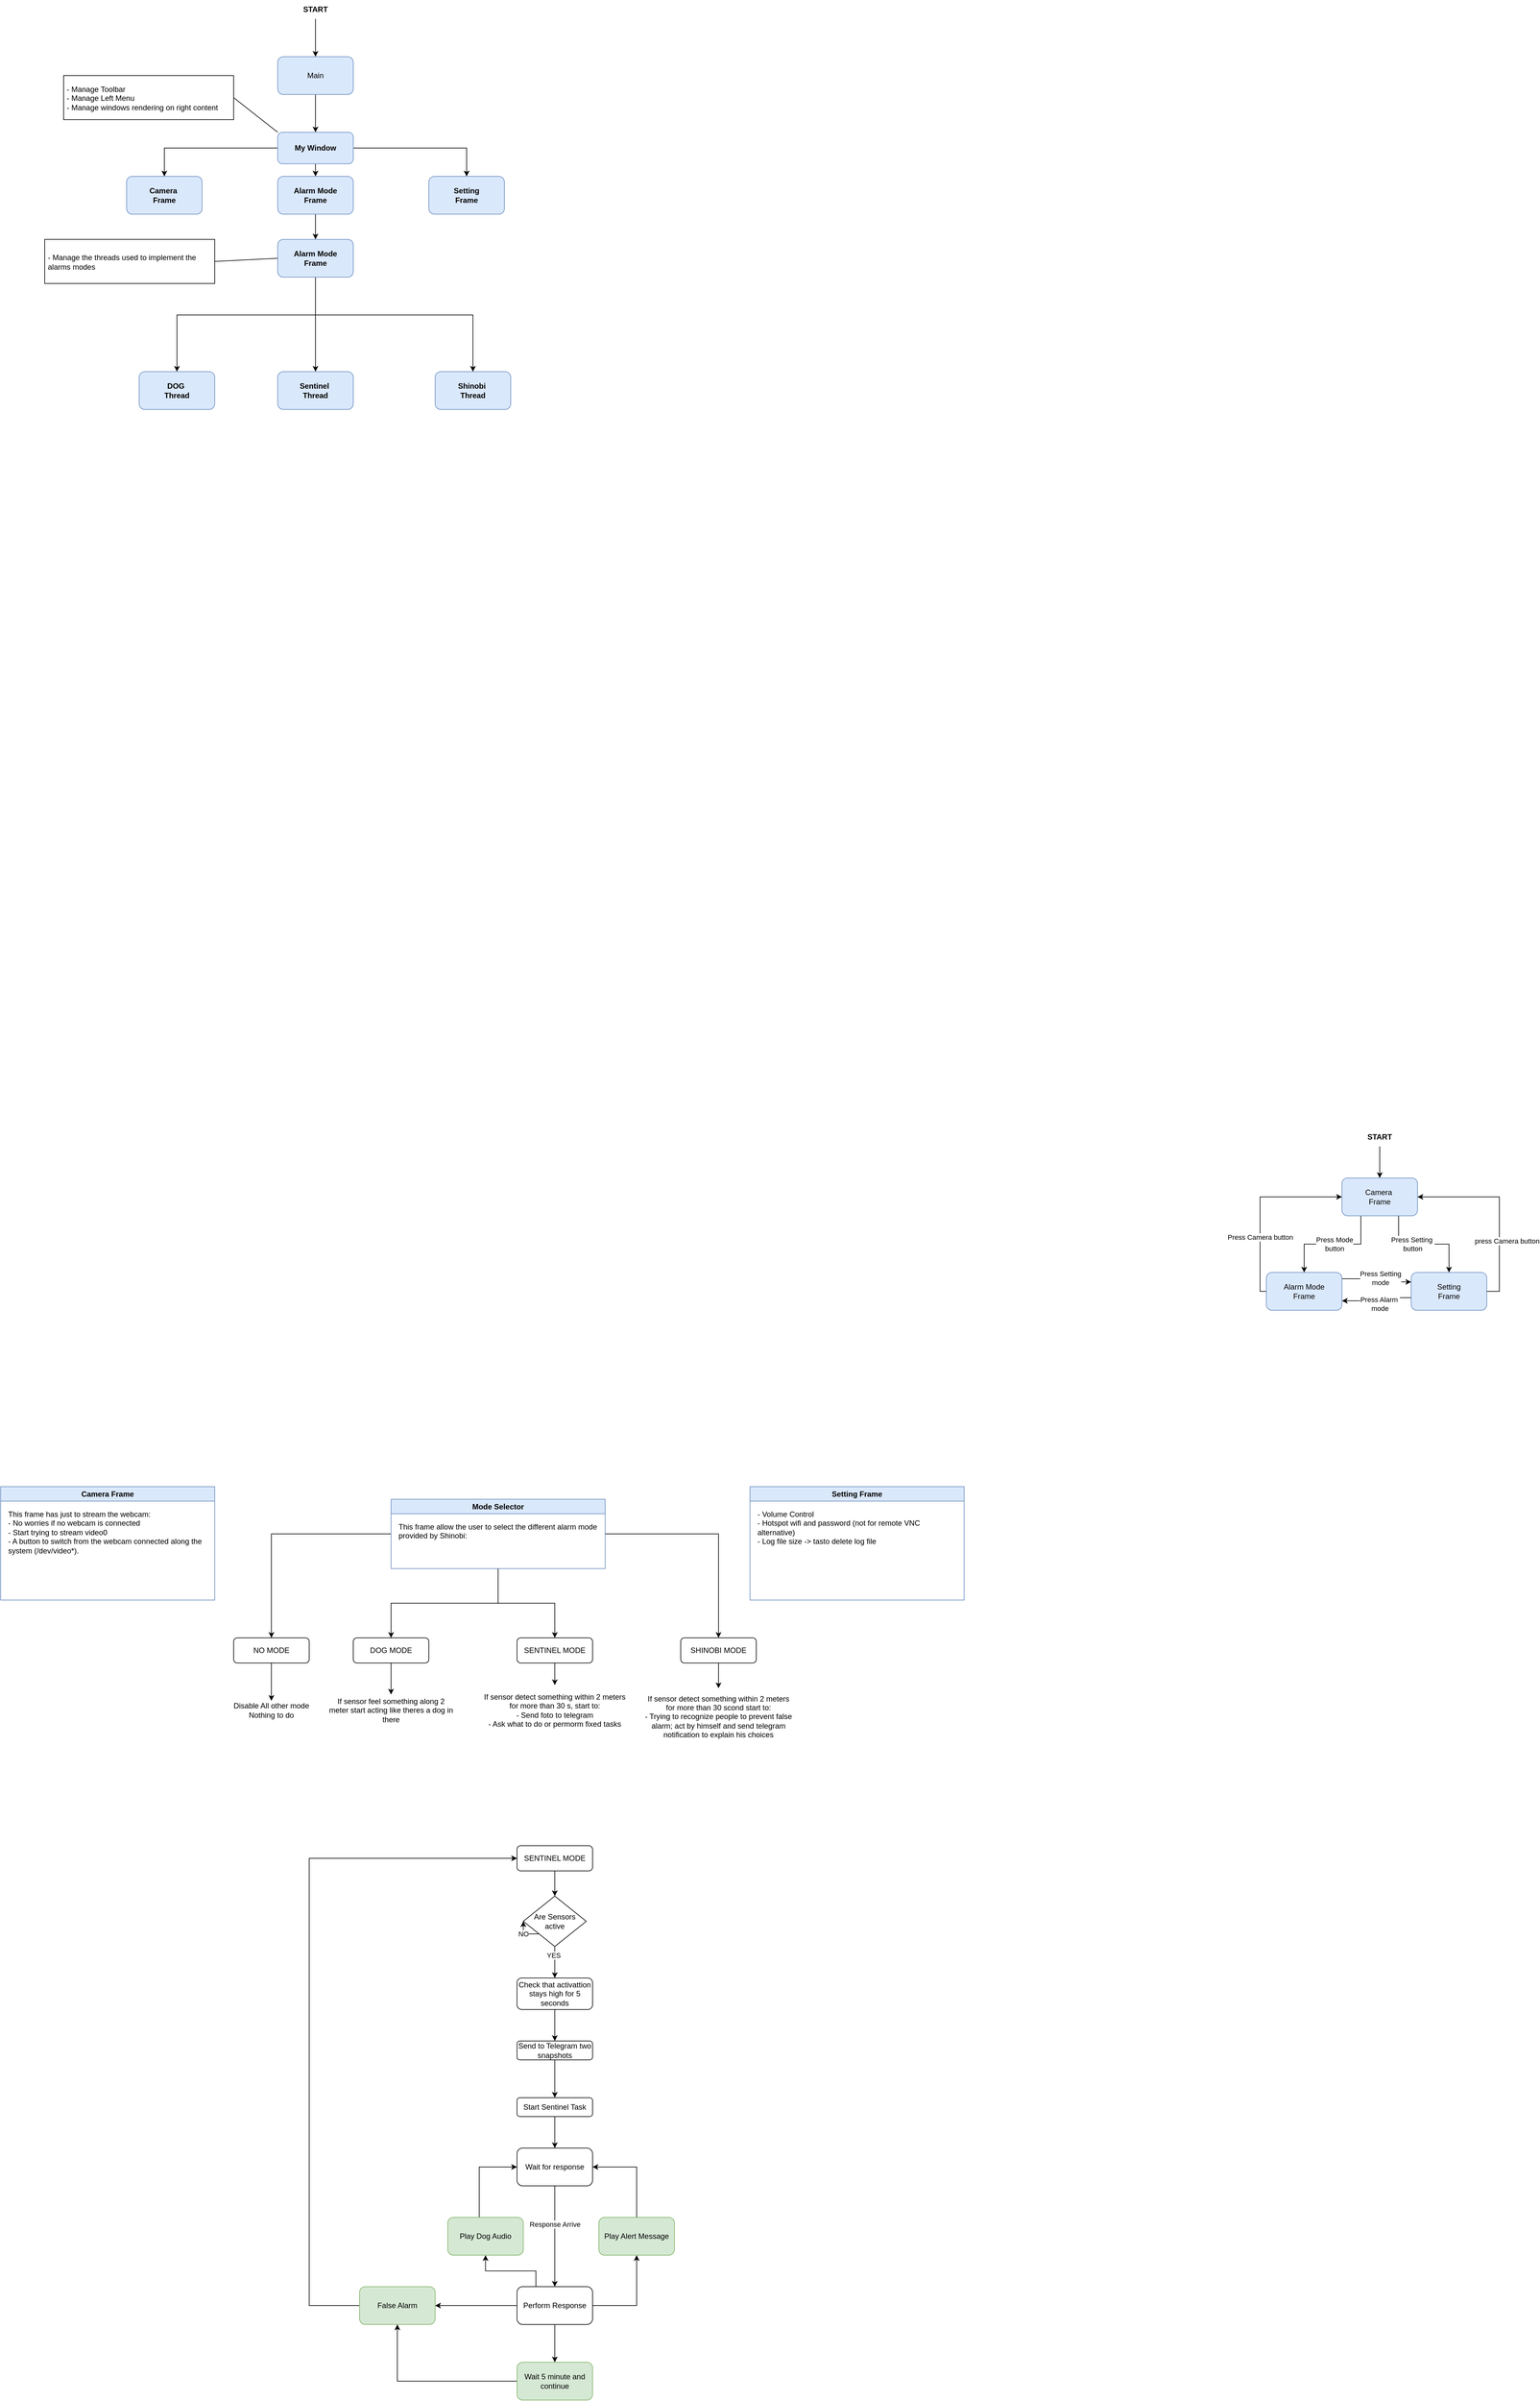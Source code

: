 <mxfile version="26.2.12">
  <diagram name="Page-1" id="ZCRHmxUp7qXE9HKA1dkY">
    <mxGraphModel dx="2437" dy="3054" grid="1" gridSize="10" guides="1" tooltips="1" connect="1" arrows="1" fold="1" page="1" pageScale="1" pageWidth="850" pageHeight="1100" math="0" shadow="0">
      <root>
        <mxCell id="0" />
        <mxCell id="1" parent="0" />
        <mxCell id="Lg3aBeJ_nyOV5X6SMWgB-1" value="" style="endArrow=classic;html=1;rounded=0;entryX=0.5;entryY=0;entryDx=0;entryDy=0;exitX=0.5;exitY=1;exitDx=0;exitDy=0;" parent="1" source="Lg3aBeJ_nyOV5X6SMWgB-8" target="Lg3aBeJ_nyOV5X6SMWgB-2" edge="1">
          <mxGeometry width="50" height="50" relative="1" as="geometry">
            <mxPoint x="1720" y="140" as="sourcePoint" />
            <mxPoint x="1720" y="230" as="targetPoint" />
          </mxGeometry>
        </mxCell>
        <mxCell id="Lg3aBeJ_nyOV5X6SMWgB-4" value="" style="edgeStyle=orthogonalEdgeStyle;rounded=0;orthogonalLoop=1;jettySize=auto;html=1;exitX=0.25;exitY=1;exitDx=0;exitDy=0;" parent="1" source="Lg3aBeJ_nyOV5X6SMWgB-2" target="Lg3aBeJ_nyOV5X6SMWgB-3" edge="1">
          <mxGeometry relative="1" as="geometry" />
        </mxCell>
        <mxCell id="Lg3aBeJ_nyOV5X6SMWgB-5" value="Press Mode&lt;div&gt;button&lt;/div&gt;" style="edgeLabel;html=1;align=center;verticalAlign=middle;resizable=0;points=[];" parent="Lg3aBeJ_nyOV5X6SMWgB-4" vertex="1" connectable="0">
          <mxGeometry x="0.09" y="3" relative="1" as="geometry">
            <mxPoint x="11" y="-3" as="offset" />
          </mxGeometry>
        </mxCell>
        <mxCell id="Lg3aBeJ_nyOV5X6SMWgB-11" value="" style="edgeStyle=orthogonalEdgeStyle;rounded=0;orthogonalLoop=1;jettySize=auto;html=1;entryX=0.5;entryY=0;entryDx=0;entryDy=0;exitX=0.75;exitY=1;exitDx=0;exitDy=0;" parent="1" source="Lg3aBeJ_nyOV5X6SMWgB-2" target="Lg3aBeJ_nyOV5X6SMWgB-10" edge="1">
          <mxGeometry relative="1" as="geometry">
            <mxPoint x="1782" y="250" as="sourcePoint" />
            <mxPoint x="1892" y="250" as="targetPoint" />
          </mxGeometry>
        </mxCell>
        <mxCell id="Lg3aBeJ_nyOV5X6SMWgB-12" value="Press Setting&amp;nbsp;&lt;div&gt;button&lt;/div&gt;" style="edgeLabel;html=1;align=center;verticalAlign=middle;resizable=0;points=[];" parent="Lg3aBeJ_nyOV5X6SMWgB-11" vertex="1" connectable="0">
          <mxGeometry x="-0.379" relative="1" as="geometry">
            <mxPoint x="14" as="offset" />
          </mxGeometry>
        </mxCell>
        <mxCell id="Lg3aBeJ_nyOV5X6SMWgB-2" value="Camera&amp;nbsp;&lt;div&gt;Frame&lt;/div&gt;" style="rounded=1;whiteSpace=wrap;html=1;fillColor=#dae8fc;strokeColor=#6c8ebf;" parent="1" vertex="1">
          <mxGeometry x="1660" y="220" width="120" height="60" as="geometry" />
        </mxCell>
        <mxCell id="Lg3aBeJ_nyOV5X6SMWgB-6" style="edgeStyle=orthogonalEdgeStyle;rounded=0;orthogonalLoop=1;jettySize=auto;html=1;entryX=0;entryY=0.5;entryDx=0;entryDy=0;exitX=0;exitY=0.5;exitDx=0;exitDy=0;" parent="1" source="Lg3aBeJ_nyOV5X6SMWgB-3" target="Lg3aBeJ_nyOV5X6SMWgB-2" edge="1">
          <mxGeometry relative="1" as="geometry">
            <Array as="points">
              <mxPoint x="1530" y="400" />
              <mxPoint x="1530" y="250" />
            </Array>
          </mxGeometry>
        </mxCell>
        <mxCell id="Lg3aBeJ_nyOV5X6SMWgB-7" value="Press Camera button" style="edgeLabel;html=1;align=center;verticalAlign=middle;resizable=0;points=[];" parent="Lg3aBeJ_nyOV5X6SMWgB-6" vertex="1" connectable="0">
          <mxGeometry x="-0.186" relative="1" as="geometry">
            <mxPoint y="22" as="offset" />
          </mxGeometry>
        </mxCell>
        <mxCell id="Lg3aBeJ_nyOV5X6SMWgB-16" style="edgeStyle=orthogonalEdgeStyle;rounded=0;orthogonalLoop=1;jettySize=auto;html=1;entryX=0;entryY=0.25;entryDx=0;entryDy=0;" parent="1" source="Lg3aBeJ_nyOV5X6SMWgB-3" target="Lg3aBeJ_nyOV5X6SMWgB-10" edge="1">
          <mxGeometry relative="1" as="geometry">
            <Array as="points">
              <mxPoint x="1725" y="380" />
              <mxPoint x="1725" y="385" />
            </Array>
          </mxGeometry>
        </mxCell>
        <mxCell id="Lg3aBeJ_nyOV5X6SMWgB-18" value="Press Setting&lt;div&gt;mode&lt;/div&gt;" style="edgeLabel;html=1;align=center;verticalAlign=middle;resizable=0;points=[];" parent="Lg3aBeJ_nyOV5X6SMWgB-16" vertex="1" connectable="0">
          <mxGeometry x="-0.348" y="1" relative="1" as="geometry">
            <mxPoint x="23" as="offset" />
          </mxGeometry>
        </mxCell>
        <mxCell id="Lg3aBeJ_nyOV5X6SMWgB-3" value="Alarm&amp;nbsp;&lt;span style=&quot;background-color: transparent; color: light-dark(rgb(0, 0, 0), rgb(255, 255, 255));&quot;&gt;Mode&lt;/span&gt;&lt;div&gt;Frame&lt;/div&gt;" style="whiteSpace=wrap;html=1;rounded=1;fillColor=#dae8fc;strokeColor=#6c8ebf;" parent="1" vertex="1">
          <mxGeometry x="1540" y="370" width="120" height="60" as="geometry" />
        </mxCell>
        <mxCell id="Lg3aBeJ_nyOV5X6SMWgB-8" value="START" style="text;html=1;align=center;verticalAlign=middle;whiteSpace=wrap;rounded=0;glass=0;labelBackgroundColor=none;labelBorderColor=none;textShadow=0;fontStyle=1" parent="1" vertex="1">
          <mxGeometry x="1690" y="140" width="60" height="30" as="geometry" />
        </mxCell>
        <mxCell id="Lg3aBeJ_nyOV5X6SMWgB-17" style="edgeStyle=orthogonalEdgeStyle;rounded=0;orthogonalLoop=1;jettySize=auto;html=1;entryX=1;entryY=0.75;entryDx=0;entryDy=0;" parent="1" source="Lg3aBeJ_nyOV5X6SMWgB-10" target="Lg3aBeJ_nyOV5X6SMWgB-3" edge="1">
          <mxGeometry relative="1" as="geometry">
            <Array as="points">
              <mxPoint x="1725" y="410" />
              <mxPoint x="1725" y="415" />
            </Array>
          </mxGeometry>
        </mxCell>
        <mxCell id="Lg3aBeJ_nyOV5X6SMWgB-19" value="Press Alarm&amp;nbsp;&lt;div&gt;mode&lt;/div&gt;" style="edgeLabel;html=1;align=center;verticalAlign=middle;resizable=0;points=[];" parent="Lg3aBeJ_nyOV5X6SMWgB-17" vertex="1" connectable="0">
          <mxGeometry x="0.493" y="-1" relative="1" as="geometry">
            <mxPoint x="31" y="6" as="offset" />
          </mxGeometry>
        </mxCell>
        <mxCell id="Lg3aBeJ_nyOV5X6SMWgB-10" value="Setting&lt;div&gt;Frame&lt;/div&gt;" style="rounded=1;whiteSpace=wrap;html=1;fillColor=#dae8fc;strokeColor=#6c8ebf;" parent="1" vertex="1">
          <mxGeometry x="1770" y="370" width="120" height="60" as="geometry" />
        </mxCell>
        <mxCell id="Lg3aBeJ_nyOV5X6SMWgB-14" style="edgeStyle=orthogonalEdgeStyle;rounded=0;orthogonalLoop=1;jettySize=auto;html=1;entryX=1;entryY=0.75;entryDx=0;entryDy=0;exitX=1;exitY=0.5;exitDx=0;exitDy=0;" parent="1" source="Lg3aBeJ_nyOV5X6SMWgB-10" edge="1">
          <mxGeometry relative="1" as="geometry">
            <mxPoint x="1900" y="385.0" as="sourcePoint" />
            <mxPoint x="1780" y="250" as="targetPoint" />
            <Array as="points">
              <mxPoint x="1910" y="400" />
              <mxPoint x="1910" y="250" />
            </Array>
          </mxGeometry>
        </mxCell>
        <mxCell id="Lg3aBeJ_nyOV5X6SMWgB-15" value="press Camera button" style="edgeLabel;html=1;align=center;verticalAlign=middle;resizable=0;points=[];" parent="Lg3aBeJ_nyOV5X6SMWgB-14" vertex="1" connectable="0">
          <mxGeometry x="0.45" y="-1" relative="1" as="geometry">
            <mxPoint x="59" y="71" as="offset" />
          </mxGeometry>
        </mxCell>
        <mxCell id="Lg3aBeJ_nyOV5X6SMWgB-26" value="Camera Frame" style="swimlane;whiteSpace=wrap;html=1;fillColor=#dae8fc;strokeColor=#6c8ebf;" parent="1" vertex="1">
          <mxGeometry x="-470" y="710" width="340" height="180" as="geometry" />
        </mxCell>
        <mxCell id="Lg3aBeJ_nyOV5X6SMWgB-31" value="This frame has just to stream the webcam:&lt;div&gt;- No worries if no webcam is connected&lt;/div&gt;&lt;div&gt;- Start trying to stream video0&lt;/div&gt;&lt;div&gt;- A button to switch from the webcam connected along the system (/dev/video*).&lt;/div&gt;" style="text;html=1;whiteSpace=wrap;overflow=hidden;rounded=0;" parent="Lg3aBeJ_nyOV5X6SMWgB-26" vertex="1">
          <mxGeometry x="10" y="30" width="320" height="140" as="geometry" />
        </mxCell>
        <mxCell id="Lg3aBeJ_nyOV5X6SMWgB-41" style="edgeStyle=orthogonalEdgeStyle;rounded=0;orthogonalLoop=1;jettySize=auto;html=1;entryX=0.5;entryY=0;entryDx=0;entryDy=0;" parent="1" source="Lg3aBeJ_nyOV5X6SMWgB-33" target="Lg3aBeJ_nyOV5X6SMWgB-37" edge="1">
          <mxGeometry relative="1" as="geometry" />
        </mxCell>
        <mxCell id="Lg3aBeJ_nyOV5X6SMWgB-42" style="edgeStyle=orthogonalEdgeStyle;rounded=0;orthogonalLoop=1;jettySize=auto;html=1;entryX=0.5;entryY=0;entryDx=0;entryDy=0;" parent="1" source="Lg3aBeJ_nyOV5X6SMWgB-33" target="Lg3aBeJ_nyOV5X6SMWgB-38" edge="1">
          <mxGeometry relative="1" as="geometry" />
        </mxCell>
        <mxCell id="Lg3aBeJ_nyOV5X6SMWgB-43" style="edgeStyle=orthogonalEdgeStyle;rounded=0;orthogonalLoop=1;jettySize=auto;html=1;entryX=0.5;entryY=0;entryDx=0;entryDy=0;" parent="1" source="Lg3aBeJ_nyOV5X6SMWgB-33" target="Lg3aBeJ_nyOV5X6SMWgB-39" edge="1">
          <mxGeometry relative="1" as="geometry" />
        </mxCell>
        <mxCell id="Lg3aBeJ_nyOV5X6SMWgB-44" style="edgeStyle=orthogonalEdgeStyle;rounded=0;orthogonalLoop=1;jettySize=auto;html=1;entryX=0.5;entryY=0;entryDx=0;entryDy=0;" parent="1" source="Lg3aBeJ_nyOV5X6SMWgB-33" target="Lg3aBeJ_nyOV5X6SMWgB-40" edge="1">
          <mxGeometry relative="1" as="geometry" />
        </mxCell>
        <mxCell id="Lg3aBeJ_nyOV5X6SMWgB-33" value="Mode Selector" style="swimlane;whiteSpace=wrap;html=1;fillColor=#dae8fc;strokeColor=#6c8ebf;" parent="1" vertex="1">
          <mxGeometry x="150" y="730" width="340" height="110" as="geometry" />
        </mxCell>
        <mxCell id="Lg3aBeJ_nyOV5X6SMWgB-34" value="This frame allow the user to select the different alarm mode provided by Shinobi:&lt;div&gt;&lt;br&gt;&lt;/div&gt;" style="text;html=1;whiteSpace=wrap;overflow=hidden;rounded=0;" parent="Lg3aBeJ_nyOV5X6SMWgB-33" vertex="1">
          <mxGeometry x="10" y="30" width="320" height="50" as="geometry" />
        </mxCell>
        <mxCell id="Lg3aBeJ_nyOV5X6SMWgB-35" value="Setting Frame" style="swimlane;whiteSpace=wrap;html=1;fillColor=#dae8fc;strokeColor=#6c8ebf;" parent="1" vertex="1">
          <mxGeometry x="720" y="710" width="340" height="180" as="geometry" />
        </mxCell>
        <mxCell id="Lg3aBeJ_nyOV5X6SMWgB-36" value="- Volume Control&lt;div&gt;- Hotspot wifi and password (not for remote VNC alternative)&lt;/div&gt;&lt;div&gt;- Log file size -&amp;gt; tasto delete log file&lt;/div&gt;" style="text;html=1;whiteSpace=wrap;overflow=hidden;rounded=0;" parent="Lg3aBeJ_nyOV5X6SMWgB-35" vertex="1">
          <mxGeometry x="10" y="30" width="320" height="140" as="geometry" />
        </mxCell>
        <mxCell id="Lg3aBeJ_nyOV5X6SMWgB-46" value="" style="edgeStyle=orthogonalEdgeStyle;rounded=0;orthogonalLoop=1;jettySize=auto;html=1;entryX=0.5;entryY=0;entryDx=0;entryDy=0;" parent="1" source="Lg3aBeJ_nyOV5X6SMWgB-37" target="Lg3aBeJ_nyOV5X6SMWgB-47" edge="1">
          <mxGeometry relative="1" as="geometry">
            <mxPoint x="-40" y="1070" as="targetPoint" />
          </mxGeometry>
        </mxCell>
        <mxCell id="Lg3aBeJ_nyOV5X6SMWgB-37" value="NO MODE" style="rounded=1;whiteSpace=wrap;html=1;" parent="1" vertex="1">
          <mxGeometry x="-100" y="950" width="120" height="40" as="geometry" />
        </mxCell>
        <mxCell id="kSOakFmPz-_cs2FXtYQN-30" style="edgeStyle=orthogonalEdgeStyle;rounded=0;orthogonalLoop=1;jettySize=auto;html=1;entryX=0.5;entryY=0;entryDx=0;entryDy=0;" parent="1" source="Lg3aBeJ_nyOV5X6SMWgB-38" target="kSOakFmPz-_cs2FXtYQN-29" edge="1">
          <mxGeometry relative="1" as="geometry" />
        </mxCell>
        <mxCell id="Lg3aBeJ_nyOV5X6SMWgB-38" value="DOG MODE" style="rounded=1;whiteSpace=wrap;html=1;" parent="1" vertex="1">
          <mxGeometry x="90" y="950" width="120" height="40" as="geometry" />
        </mxCell>
        <mxCell id="kSOakFmPz-_cs2FXtYQN-32" style="edgeStyle=orthogonalEdgeStyle;rounded=0;orthogonalLoop=1;jettySize=auto;html=1;entryX=0.5;entryY=0;entryDx=0;entryDy=0;" parent="1" source="Lg3aBeJ_nyOV5X6SMWgB-39" target="kSOakFmPz-_cs2FXtYQN-31" edge="1">
          <mxGeometry relative="1" as="geometry" />
        </mxCell>
        <mxCell id="Lg3aBeJ_nyOV5X6SMWgB-39" value="SENTINEL MODE" style="rounded=1;whiteSpace=wrap;html=1;" parent="1" vertex="1">
          <mxGeometry x="350" y="950" width="120" height="40" as="geometry" />
        </mxCell>
        <mxCell id="kSOakFmPz-_cs2FXtYQN-34" style="edgeStyle=orthogonalEdgeStyle;rounded=0;orthogonalLoop=1;jettySize=auto;html=1;entryX=0.5;entryY=0;entryDx=0;entryDy=0;" parent="1" source="Lg3aBeJ_nyOV5X6SMWgB-40" target="kSOakFmPz-_cs2FXtYQN-33" edge="1">
          <mxGeometry relative="1" as="geometry" />
        </mxCell>
        <mxCell id="Lg3aBeJ_nyOV5X6SMWgB-40" value="SHINOBI MODE" style="rounded=1;whiteSpace=wrap;html=1;" parent="1" vertex="1">
          <mxGeometry x="610" y="950" width="120" height="40" as="geometry" />
        </mxCell>
        <mxCell id="Lg3aBeJ_nyOV5X6SMWgB-47" value="&lt;font&gt;Disable All other mode&lt;/font&gt;&lt;div&gt;&lt;font&gt;Nothing to do&lt;/font&gt;&lt;/div&gt;" style="text;html=1;align=center;verticalAlign=middle;whiteSpace=wrap;rounded=0;" parent="1" vertex="1">
          <mxGeometry x="-160" y="1050" width="240" height="30" as="geometry" />
        </mxCell>
        <mxCell id="kSOakFmPz-_cs2FXtYQN-26" style="edgeStyle=orthogonalEdgeStyle;rounded=0;orthogonalLoop=1;jettySize=auto;html=1;entryX=0.5;entryY=0;entryDx=0;entryDy=0;" parent="1" source="kSOakFmPz-_cs2FXtYQN-1" target="kSOakFmPz-_cs2FXtYQN-14" edge="1">
          <mxGeometry relative="1" as="geometry" />
        </mxCell>
        <mxCell id="kSOakFmPz-_cs2FXtYQN-27" style="edgeStyle=orthogonalEdgeStyle;rounded=0;orthogonalLoop=1;jettySize=auto;html=1;entryX=0.5;entryY=0;entryDx=0;entryDy=0;" parent="1" source="kSOakFmPz-_cs2FXtYQN-1" target="kSOakFmPz-_cs2FXtYQN-19" edge="1">
          <mxGeometry relative="1" as="geometry" />
        </mxCell>
        <mxCell id="kSOakFmPz-_cs2FXtYQN-28" style="edgeStyle=orthogonalEdgeStyle;rounded=0;orthogonalLoop=1;jettySize=auto;html=1;entryX=0.5;entryY=0;entryDx=0;entryDy=0;" parent="1" source="kSOakFmPz-_cs2FXtYQN-1" target="kSOakFmPz-_cs2FXtYQN-23" edge="1">
          <mxGeometry relative="1" as="geometry" />
        </mxCell>
        <mxCell id="kSOakFmPz-_cs2FXtYQN-1" value="&lt;b&gt;My Window&lt;/b&gt;" style="whiteSpace=wrap;html=1;rounded=1;fillColor=#dae8fc;strokeColor=#6c8ebf;align=center;" parent="1" vertex="1">
          <mxGeometry x="-30" y="-1440" width="120" height="50" as="geometry" />
        </mxCell>
        <mxCell id="kSOakFmPz-_cs2FXtYQN-3" style="edgeStyle=orthogonalEdgeStyle;rounded=0;orthogonalLoop=1;jettySize=auto;html=1;entryX=0.5;entryY=0;entryDx=0;entryDy=0;" parent="1" source="kSOakFmPz-_cs2FXtYQN-2" target="kSOakFmPz-_cs2FXtYQN-1" edge="1">
          <mxGeometry relative="1" as="geometry" />
        </mxCell>
        <mxCell id="kSOakFmPz-_cs2FXtYQN-2" value="Main" style="whiteSpace=wrap;html=1;rounded=1;fillColor=#dae8fc;strokeColor=#6c8ebf;" parent="1" vertex="1">
          <mxGeometry x="-30" y="-1560" width="120" height="60" as="geometry" />
        </mxCell>
        <mxCell id="kSOakFmPz-_cs2FXtYQN-5" value="&lt;div&gt;- Manage Toolbar&lt;/div&gt;&lt;div&gt;- Manage Left Menu&lt;br&gt;&lt;div&gt;- Manage windows rendering on right content&lt;/div&gt;&lt;/div&gt;" style="text;html=1;align=left;verticalAlign=middle;whiteSpace=wrap;rounded=0;shadow=0;strokeColor=default;perimeterSpacing=0;labelPosition=center;verticalLabelPosition=middle;spacingTop=1;spacing=5;" parent="1" vertex="1">
          <mxGeometry x="-370" y="-1530" width="270" height="70" as="geometry" />
        </mxCell>
        <mxCell id="kSOakFmPz-_cs2FXtYQN-7" value="" style="endArrow=none;html=1;rounded=0;entryX=0;entryY=0;entryDx=0;entryDy=0;exitX=1;exitY=0.5;exitDx=0;exitDy=0;" parent="1" source="kSOakFmPz-_cs2FXtYQN-5" target="kSOakFmPz-_cs2FXtYQN-1" edge="1">
          <mxGeometry width="50" height="50" relative="1" as="geometry">
            <mxPoint x="220" y="-1250" as="sourcePoint" />
            <mxPoint x="270" y="-1300" as="targetPoint" />
          </mxGeometry>
        </mxCell>
        <mxCell id="kSOakFmPz-_cs2FXtYQN-9" value="" style="endArrow=classic;html=1;rounded=0;entryX=0.5;entryY=0;entryDx=0;entryDy=0;exitX=0.5;exitY=1;exitDx=0;exitDy=0;" parent="1" source="kSOakFmPz-_cs2FXtYQN-20" target="kSOakFmPz-_cs2FXtYQN-2" edge="1">
          <mxGeometry width="50" height="50" relative="1" as="geometry">
            <mxPoint x="-70" y="-1280" as="sourcePoint" />
            <mxPoint x="-70" y="-1190" as="targetPoint" />
          </mxGeometry>
        </mxCell>
        <mxCell id="kSOakFmPz-_cs2FXtYQN-14" value="Camera&amp;nbsp;&lt;div&gt;Frame&lt;/div&gt;" style="rounded=1;whiteSpace=wrap;html=1;fillColor=#dae8fc;strokeColor=#6c8ebf;fontStyle=1" parent="1" vertex="1">
          <mxGeometry x="-270" y="-1370" width="120" height="60" as="geometry" />
        </mxCell>
        <mxCell id="kSOakFmPz-_cs2FXtYQN-35" style="edgeStyle=orthogonalEdgeStyle;rounded=0;orthogonalLoop=1;jettySize=auto;html=1;entryX=0.5;entryY=0;entryDx=0;entryDy=0;" parent="1" source="kSOakFmPz-_cs2FXtYQN-19" target="kSOakFmPz-_cs2FXtYQN-36" edge="1">
          <mxGeometry relative="1" as="geometry">
            <mxPoint x="30" y="-1150" as="targetPoint" />
          </mxGeometry>
        </mxCell>
        <mxCell id="kSOakFmPz-_cs2FXtYQN-19" value="Alarm&amp;nbsp;&lt;span style=&quot;background-color: transparent; color: light-dark(rgb(0, 0, 0), rgb(255, 255, 255));&quot;&gt;Mode&lt;/span&gt;&lt;div&gt;Frame&lt;/div&gt;" style="whiteSpace=wrap;html=1;rounded=1;fillColor=#dae8fc;strokeColor=#6c8ebf;fontStyle=1" parent="1" vertex="1">
          <mxGeometry x="-30" y="-1370" width="120" height="60" as="geometry" />
        </mxCell>
        <mxCell id="kSOakFmPz-_cs2FXtYQN-20" value="START" style="text;html=1;align=center;verticalAlign=middle;whiteSpace=wrap;rounded=0;glass=0;labelBackgroundColor=none;labelBorderColor=none;textShadow=0;fontStyle=1" parent="1" vertex="1">
          <mxGeometry y="-1650" width="60" height="30" as="geometry" />
        </mxCell>
        <mxCell id="kSOakFmPz-_cs2FXtYQN-23" value="Setting&lt;div&gt;Frame&lt;/div&gt;" style="rounded=1;whiteSpace=wrap;html=1;fillColor=#dae8fc;strokeColor=#6c8ebf;fontStyle=1" parent="1" vertex="1">
          <mxGeometry x="210" y="-1370" width="120" height="60" as="geometry" />
        </mxCell>
        <mxCell id="kSOakFmPz-_cs2FXtYQN-29" value="If sensor feel something along 2 meter start acting like theres a dog in there" style="text;html=1;align=center;verticalAlign=middle;whiteSpace=wrap;rounded=0;" parent="1" vertex="1">
          <mxGeometry x="50" y="1040" width="200" height="50" as="geometry" />
        </mxCell>
        <mxCell id="kSOakFmPz-_cs2FXtYQN-31" value="If sensor detect something within 2 meters for more than 30 s, start to:&lt;br&gt;- Send foto to telegram&lt;br&gt;- Ask what to do or permorm fixed tasks" style="text;html=1;align=center;verticalAlign=middle;whiteSpace=wrap;rounded=0;" parent="1" vertex="1">
          <mxGeometry x="290" y="1025" width="240" height="80" as="geometry" />
        </mxCell>
        <mxCell id="kSOakFmPz-_cs2FXtYQN-33" value="If sensor detect something within 2 meters for more than 30 scond start to:&lt;br&gt;- Trying to recognize people to prevent false alarm; act by himself and send telegram notification to explain his choices" style="text;html=1;align=center;verticalAlign=middle;whiteSpace=wrap;rounded=0;" parent="1" vertex="1">
          <mxGeometry x="550" y="1030" width="240" height="90" as="geometry" />
        </mxCell>
        <mxCell id="H6v22SaGho_0tVBK2oW3-1" style="edgeStyle=orthogonalEdgeStyle;rounded=0;orthogonalLoop=1;jettySize=auto;html=1;entryX=0.5;entryY=0;entryDx=0;entryDy=0;" parent="1" source="kSOakFmPz-_cs2FXtYQN-36" target="kSOakFmPz-_cs2FXtYQN-41" edge="1">
          <mxGeometry relative="1" as="geometry">
            <Array as="points">
              <mxPoint x="30" y="-1150" />
              <mxPoint x="-190" y="-1150" />
            </Array>
          </mxGeometry>
        </mxCell>
        <mxCell id="H6v22SaGho_0tVBK2oW3-2" style="edgeStyle=orthogonalEdgeStyle;rounded=0;orthogonalLoop=1;jettySize=auto;html=1;entryX=0.5;entryY=0;entryDx=0;entryDy=0;" parent="1" source="kSOakFmPz-_cs2FXtYQN-36" target="kSOakFmPz-_cs2FXtYQN-42" edge="1">
          <mxGeometry relative="1" as="geometry" />
        </mxCell>
        <mxCell id="H6v22SaGho_0tVBK2oW3-3" style="edgeStyle=orthogonalEdgeStyle;rounded=0;orthogonalLoop=1;jettySize=auto;html=1;entryX=0.5;entryY=0;entryDx=0;entryDy=0;" parent="1" source="kSOakFmPz-_cs2FXtYQN-36" target="kSOakFmPz-_cs2FXtYQN-43" edge="1">
          <mxGeometry relative="1" as="geometry">
            <Array as="points">
              <mxPoint x="30" y="-1150" />
              <mxPoint x="280" y="-1150" />
            </Array>
          </mxGeometry>
        </mxCell>
        <mxCell id="kSOakFmPz-_cs2FXtYQN-36" value="Alarm&amp;nbsp;&lt;span style=&quot;background-color: transparent; color: light-dark(rgb(0, 0, 0), rgb(255, 255, 255));&quot;&gt;Mode&lt;/span&gt;&lt;div&gt;Frame&lt;/div&gt;" style="whiteSpace=wrap;html=1;rounded=1;fillColor=#dae8fc;strokeColor=#6c8ebf;fontStyle=1" parent="1" vertex="1">
          <mxGeometry x="-30" y="-1270" width="120" height="60" as="geometry" />
        </mxCell>
        <mxCell id="kSOakFmPz-_cs2FXtYQN-37" value="- Manage the threads used to implement the alarms modes" style="text;html=1;align=left;verticalAlign=middle;whiteSpace=wrap;rounded=0;shadow=0;strokeColor=default;perimeterSpacing=0;labelPosition=center;verticalLabelPosition=middle;spacingTop=1;spacing=5;" parent="1" vertex="1">
          <mxGeometry x="-400" y="-1270" width="270" height="70" as="geometry" />
        </mxCell>
        <mxCell id="kSOakFmPz-_cs2FXtYQN-39" value="" style="endArrow=none;html=1;rounded=0;exitX=1;exitY=0.5;exitDx=0;exitDy=0;entryX=0;entryY=0.5;entryDx=0;entryDy=0;" parent="1" source="kSOakFmPz-_cs2FXtYQN-37" target="kSOakFmPz-_cs2FXtYQN-36" edge="1">
          <mxGeometry width="50" height="50" relative="1" as="geometry">
            <mxPoint x="30" y="-1260" as="sourcePoint" />
            <mxPoint x="80" y="-1310" as="targetPoint" />
          </mxGeometry>
        </mxCell>
        <mxCell id="kSOakFmPz-_cs2FXtYQN-41" value="DOG&amp;nbsp;&lt;div&gt;Thread&lt;/div&gt;" style="whiteSpace=wrap;html=1;rounded=1;fillColor=#dae8fc;strokeColor=#6c8ebf;fontStyle=1" parent="1" vertex="1">
          <mxGeometry x="-250" y="-1060" width="120" height="60" as="geometry" />
        </mxCell>
        <mxCell id="kSOakFmPz-_cs2FXtYQN-42" value="Sentinel&amp;nbsp;&lt;div&gt;Thread&lt;/div&gt;" style="whiteSpace=wrap;html=1;rounded=1;fillColor=#dae8fc;strokeColor=#6c8ebf;fontStyle=1" parent="1" vertex="1">
          <mxGeometry x="-30" y="-1060" width="120" height="60" as="geometry" />
        </mxCell>
        <mxCell id="kSOakFmPz-_cs2FXtYQN-43" value="Shinobi&amp;nbsp;&lt;div&gt;Thread&lt;/div&gt;" style="whiteSpace=wrap;html=1;rounded=1;fillColor=#dae8fc;strokeColor=#6c8ebf;fontStyle=1" parent="1" vertex="1">
          <mxGeometry x="220" y="-1060" width="120" height="60" as="geometry" />
        </mxCell>
        <mxCell id="B0wgy-dt1dYAft_ePQnq-2" style="edgeStyle=orthogonalEdgeStyle;rounded=0;orthogonalLoop=1;jettySize=auto;html=1;" parent="1" source="B0wgy-dt1dYAft_ePQnq-1" target="B0wgy-dt1dYAft_ePQnq-3" edge="1">
          <mxGeometry relative="1" as="geometry">
            <mxPoint x="410" y="1380" as="targetPoint" />
          </mxGeometry>
        </mxCell>
        <mxCell id="B0wgy-dt1dYAft_ePQnq-1" value="SENTINEL MODE" style="rounded=1;whiteSpace=wrap;html=1;" parent="1" vertex="1">
          <mxGeometry x="350" y="1280" width="120" height="40" as="geometry" />
        </mxCell>
        <mxCell id="B0wgy-dt1dYAft_ePQnq-3" value="Are Sensors active" style="rhombus;whiteSpace=wrap;html=1;" parent="1" vertex="1">
          <mxGeometry x="360" y="1360" width="100" height="80" as="geometry" />
        </mxCell>
        <mxCell id="B0wgy-dt1dYAft_ePQnq-7" style="edgeStyle=orthogonalEdgeStyle;rounded=0;orthogonalLoop=1;jettySize=auto;html=1;entryX=0;entryY=0.5;entryDx=0;entryDy=0;exitX=0;exitY=1;exitDx=0;exitDy=0;" parent="1" source="B0wgy-dt1dYAft_ePQnq-3" target="B0wgy-dt1dYAft_ePQnq-3" edge="1">
          <mxGeometry relative="1" as="geometry">
            <mxPoint x="350" y="1520" as="sourcePoint" />
          </mxGeometry>
        </mxCell>
        <mxCell id="B0wgy-dt1dYAft_ePQnq-8" value="NO" style="edgeLabel;html=1;align=center;verticalAlign=middle;resizable=0;points=[];" parent="B0wgy-dt1dYAft_ePQnq-7" vertex="1" connectable="0">
          <mxGeometry x="0.131" relative="1" as="geometry">
            <mxPoint as="offset" />
          </mxGeometry>
        </mxCell>
        <mxCell id="B0wgy-dt1dYAft_ePQnq-9" style="edgeStyle=orthogonalEdgeStyle;rounded=0;orthogonalLoop=1;jettySize=auto;html=1;exitX=0.5;exitY=1;exitDx=0;exitDy=0;" parent="1" source="B0wgy-dt1dYAft_ePQnq-3" target="B0wgy-dt1dYAft_ePQnq-10" edge="1">
          <mxGeometry relative="1" as="geometry">
            <mxPoint x="410" y="1580" as="targetPoint" />
            <mxPoint x="410" y="1540" as="sourcePoint" />
          </mxGeometry>
        </mxCell>
        <mxCell id="B0wgy-dt1dYAft_ePQnq-11" value="YES" style="edgeLabel;html=1;align=center;verticalAlign=middle;resizable=0;points=[];" parent="B0wgy-dt1dYAft_ePQnq-9" vertex="1" connectable="0">
          <mxGeometry x="-0.464" y="-2" relative="1" as="geometry">
            <mxPoint as="offset" />
          </mxGeometry>
        </mxCell>
        <mxCell id="B0wgy-dt1dYAft_ePQnq-12" style="edgeStyle=orthogonalEdgeStyle;rounded=0;orthogonalLoop=1;jettySize=auto;html=1;" parent="1" source="B0wgy-dt1dYAft_ePQnq-10" target="B0wgy-dt1dYAft_ePQnq-13" edge="1">
          <mxGeometry relative="1" as="geometry">
            <mxPoint x="410" y="1660" as="targetPoint" />
          </mxGeometry>
        </mxCell>
        <mxCell id="B0wgy-dt1dYAft_ePQnq-10" value="Check that activattion stays high for 5 seconds" style="rounded=1;whiteSpace=wrap;html=1;" parent="1" vertex="1">
          <mxGeometry x="350" y="1490" width="120" height="50" as="geometry" />
        </mxCell>
        <mxCell id="B0wgy-dt1dYAft_ePQnq-14" style="edgeStyle=orthogonalEdgeStyle;rounded=0;orthogonalLoop=1;jettySize=auto;html=1;" parent="1" source="B0wgy-dt1dYAft_ePQnq-13" target="B0wgy-dt1dYAft_ePQnq-15" edge="1">
          <mxGeometry relative="1" as="geometry">
            <mxPoint x="410" y="1750" as="targetPoint" />
          </mxGeometry>
        </mxCell>
        <mxCell id="B0wgy-dt1dYAft_ePQnq-13" value="Send to Telegram two snapshots" style="rounded=1;whiteSpace=wrap;html=1;" parent="1" vertex="1">
          <mxGeometry x="350" y="1590" width="120" height="30" as="geometry" />
        </mxCell>
        <mxCell id="B0wgy-dt1dYAft_ePQnq-16" style="edgeStyle=orthogonalEdgeStyle;rounded=0;orthogonalLoop=1;jettySize=auto;html=1;" parent="1" source="B0wgy-dt1dYAft_ePQnq-15" target="B0wgy-dt1dYAft_ePQnq-17" edge="1">
          <mxGeometry relative="1" as="geometry">
            <mxPoint x="410" y="1850" as="targetPoint" />
          </mxGeometry>
        </mxCell>
        <mxCell id="B0wgy-dt1dYAft_ePQnq-15" value="Start Sentinel Task" style="rounded=1;whiteSpace=wrap;html=1;" parent="1" vertex="1">
          <mxGeometry x="350" y="1680" width="120" height="30" as="geometry" />
        </mxCell>
        <mxCell id="B0wgy-dt1dYAft_ePQnq-19" value="" style="edgeStyle=orthogonalEdgeStyle;rounded=0;orthogonalLoop=1;jettySize=auto;html=1;exitX=0.5;exitY=1;exitDx=0;exitDy=0;" parent="1" source="B0wgy-dt1dYAft_ePQnq-17" target="B0wgy-dt1dYAft_ePQnq-18" edge="1">
          <mxGeometry relative="1" as="geometry" />
        </mxCell>
        <mxCell id="B0wgy-dt1dYAft_ePQnq-27" value="Response Arrive" style="edgeLabel;html=1;align=center;verticalAlign=middle;resizable=0;points=[];" parent="B0wgy-dt1dYAft_ePQnq-19" vertex="1" connectable="0">
          <mxGeometry x="-0.333" y="-2" relative="1" as="geometry">
            <mxPoint x="2" y="7" as="offset" />
          </mxGeometry>
        </mxCell>
        <mxCell id="B0wgy-dt1dYAft_ePQnq-17" value="Wait for response" style="rounded=1;whiteSpace=wrap;html=1;" parent="1" vertex="1">
          <mxGeometry x="350" y="1760" width="120" height="60" as="geometry" />
        </mxCell>
        <mxCell id="B0wgy-dt1dYAft_ePQnq-31" style="edgeStyle=orthogonalEdgeStyle;rounded=0;orthogonalLoop=1;jettySize=auto;html=1;entryX=1;entryY=0.5;entryDx=0;entryDy=0;" parent="1" source="B0wgy-dt1dYAft_ePQnq-18" target="B0wgy-dt1dYAft_ePQnq-33" edge="1">
          <mxGeometry relative="1" as="geometry">
            <mxPoint x="180" y="2010" as="targetPoint" />
          </mxGeometry>
        </mxCell>
        <mxCell id="B0wgy-dt1dYAft_ePQnq-37" style="edgeStyle=orthogonalEdgeStyle;rounded=0;orthogonalLoop=1;jettySize=auto;html=1;entryX=0.5;entryY=1;entryDx=0;entryDy=0;" parent="1" source="B0wgy-dt1dYAft_ePQnq-18" target="B0wgy-dt1dYAft_ePQnq-38" edge="1">
          <mxGeometry relative="1" as="geometry">
            <mxPoint x="380" y="2120" as="targetPoint" />
            <Array as="points">
              <mxPoint x="380" y="1955" />
              <mxPoint x="300" y="1955" />
            </Array>
          </mxGeometry>
        </mxCell>
        <mxCell id="B0wgy-dt1dYAft_ePQnq-40" style="edgeStyle=orthogonalEdgeStyle;rounded=0;orthogonalLoop=1;jettySize=auto;html=1;" parent="1" source="B0wgy-dt1dYAft_ePQnq-18" target="B0wgy-dt1dYAft_ePQnq-39" edge="1">
          <mxGeometry relative="1" as="geometry" />
        </mxCell>
        <mxCell id="B0wgy-dt1dYAft_ePQnq-42" style="edgeStyle=orthogonalEdgeStyle;rounded=0;orthogonalLoop=1;jettySize=auto;html=1;entryX=0.5;entryY=0;entryDx=0;entryDy=0;" parent="1" source="B0wgy-dt1dYAft_ePQnq-18" target="B0wgy-dt1dYAft_ePQnq-41" edge="1">
          <mxGeometry relative="1" as="geometry" />
        </mxCell>
        <mxCell id="B0wgy-dt1dYAft_ePQnq-18" value="Perform Response" style="whiteSpace=wrap;html=1;rounded=1;" parent="1" vertex="1">
          <mxGeometry x="350" y="1980" width="120" height="60" as="geometry" />
        </mxCell>
        <mxCell id="B0wgy-dt1dYAft_ePQnq-36" style="edgeStyle=orthogonalEdgeStyle;rounded=0;orthogonalLoop=1;jettySize=auto;html=1;entryX=0;entryY=0.5;entryDx=0;entryDy=0;" parent="1" source="B0wgy-dt1dYAft_ePQnq-33" target="B0wgy-dt1dYAft_ePQnq-1" edge="1">
          <mxGeometry relative="1" as="geometry">
            <Array as="points">
              <mxPoint x="20" y="2010" />
              <mxPoint x="20" y="1300" />
            </Array>
          </mxGeometry>
        </mxCell>
        <mxCell id="B0wgy-dt1dYAft_ePQnq-33" value="False Alarm" style="rounded=1;whiteSpace=wrap;html=1;fillColor=#d5e8d4;strokeColor=#82b366;" parent="1" vertex="1">
          <mxGeometry x="100" y="1980" width="120" height="60" as="geometry" />
        </mxCell>
        <mxCell id="B0wgy-dt1dYAft_ePQnq-44" style="edgeStyle=orthogonalEdgeStyle;rounded=0;orthogonalLoop=1;jettySize=auto;html=1;entryX=0;entryY=0.5;entryDx=0;entryDy=0;" parent="1" source="B0wgy-dt1dYAft_ePQnq-38" target="B0wgy-dt1dYAft_ePQnq-17" edge="1">
          <mxGeometry relative="1" as="geometry">
            <Array as="points">
              <mxPoint x="290" y="1790" />
            </Array>
          </mxGeometry>
        </mxCell>
        <mxCell id="B0wgy-dt1dYAft_ePQnq-38" value="Play Dog Audio" style="rounded=1;whiteSpace=wrap;html=1;fillColor=#d5e8d4;strokeColor=#82b366;" parent="1" vertex="1">
          <mxGeometry x="240" y="1870" width="120" height="60" as="geometry" />
        </mxCell>
        <mxCell id="B0wgy-dt1dYAft_ePQnq-43" style="edgeStyle=orthogonalEdgeStyle;rounded=0;orthogonalLoop=1;jettySize=auto;html=1;entryX=1;entryY=0.5;entryDx=0;entryDy=0;exitX=0.5;exitY=0;exitDx=0;exitDy=0;" parent="1" source="B0wgy-dt1dYAft_ePQnq-39" target="B0wgy-dt1dYAft_ePQnq-17" edge="1">
          <mxGeometry relative="1" as="geometry">
            <Array as="points">
              <mxPoint x="540" y="1790" />
            </Array>
          </mxGeometry>
        </mxCell>
        <mxCell id="B0wgy-dt1dYAft_ePQnq-39" value="Play Alert Message" style="rounded=1;whiteSpace=wrap;html=1;fillColor=#d5e8d4;strokeColor=#82b366;" parent="1" vertex="1">
          <mxGeometry x="480" y="1870" width="120" height="60" as="geometry" />
        </mxCell>
        <mxCell id="B0wgy-dt1dYAft_ePQnq-45" style="edgeStyle=orthogonalEdgeStyle;rounded=0;orthogonalLoop=1;jettySize=auto;html=1;entryX=0.5;entryY=1;entryDx=0;entryDy=0;" parent="1" source="B0wgy-dt1dYAft_ePQnq-41" target="B0wgy-dt1dYAft_ePQnq-33" edge="1">
          <mxGeometry relative="1" as="geometry" />
        </mxCell>
        <mxCell id="B0wgy-dt1dYAft_ePQnq-41" value="Wait 5 minute and continue" style="rounded=1;whiteSpace=wrap;html=1;fillColor=#d5e8d4;strokeColor=#82b366;" parent="1" vertex="1">
          <mxGeometry x="350" y="2100" width="120" height="60" as="geometry" />
        </mxCell>
      </root>
    </mxGraphModel>
  </diagram>
</mxfile>
